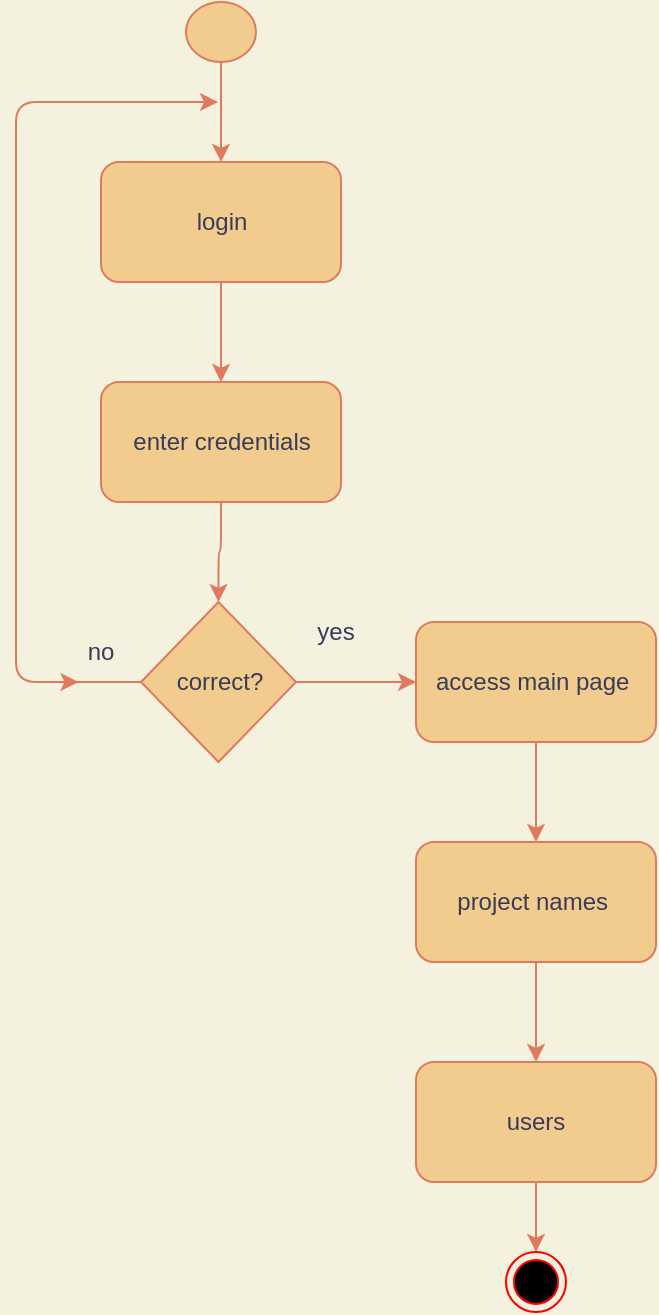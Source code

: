 <mxfile version="17.4.6" type="device"><diagram id="AeKG0RyA3BJlHwS1H0Mx" name="Page-1"><mxGraphModel dx="853" dy="482" grid="1" gridSize="10" guides="1" tooltips="1" connect="1" arrows="1" fold="1" page="1" pageScale="1" pageWidth="850" pageHeight="1100" background="#F4F1DE" math="0" shadow="0"><root><mxCell id="0"/><mxCell id="1" parent="0"/><mxCell id="9w2Cf-DXWKdfsoUghtk4-2" style="edgeStyle=orthogonalEdgeStyle;curved=0;rounded=1;sketch=0;orthogonalLoop=1;jettySize=auto;html=1;fontColor=#393C56;strokeColor=#E07A5F;fillColor=#F2CC8F;" edge="1" parent="1" source="9w2Cf-DXWKdfsoUghtk4-1" target="9w2Cf-DXWKdfsoUghtk4-3"><mxGeometry relative="1" as="geometry"><mxPoint x="382.5" y="430" as="targetPoint"/></mxGeometry></mxCell><mxCell id="9w2Cf-DXWKdfsoUghtk4-1" value="" style="verticalLabelPosition=bottom;verticalAlign=top;html=1;shape=mxgraph.flowchart.on-page_reference;rounded=0;sketch=0;fontColor=#393C56;strokeColor=#E07A5F;fillColor=#F2CC8F;" vertex="1" parent="1"><mxGeometry x="365" y="350" width="35" height="30" as="geometry"/></mxCell><mxCell id="9w2Cf-DXWKdfsoUghtk4-4" style="edgeStyle=orthogonalEdgeStyle;curved=0;rounded=1;sketch=0;orthogonalLoop=1;jettySize=auto;html=1;fontColor=#393C56;strokeColor=#E07A5F;fillColor=#F2CC8F;" edge="1" parent="1" source="9w2Cf-DXWKdfsoUghtk4-3"><mxGeometry relative="1" as="geometry"><mxPoint x="382.5" y="540" as="targetPoint"/></mxGeometry></mxCell><mxCell id="9w2Cf-DXWKdfsoUghtk4-3" value="login" style="rounded=1;whiteSpace=wrap;html=1;sketch=0;fontColor=#393C56;strokeColor=#E07A5F;fillColor=#F2CC8F;" vertex="1" parent="1"><mxGeometry x="322.5" y="430" width="120" height="60" as="geometry"/></mxCell><mxCell id="9w2Cf-DXWKdfsoUghtk4-6" style="edgeStyle=orthogonalEdgeStyle;curved=0;rounded=1;sketch=0;orthogonalLoop=1;jettySize=auto;html=1;fontColor=#393C56;strokeColor=#E07A5F;fillColor=#F2CC8F;" edge="1" parent="1" source="9w2Cf-DXWKdfsoUghtk4-5" target="9w2Cf-DXWKdfsoUghtk4-7"><mxGeometry relative="1" as="geometry"><mxPoint x="382.5" y="660" as="targetPoint"/></mxGeometry></mxCell><mxCell id="9w2Cf-DXWKdfsoUghtk4-5" value="enter credentials" style="rounded=1;whiteSpace=wrap;html=1;sketch=0;fontColor=#393C56;strokeColor=#E07A5F;fillColor=#F2CC8F;" vertex="1" parent="1"><mxGeometry x="322.5" y="540" width="120" height="60" as="geometry"/></mxCell><mxCell id="9w2Cf-DXWKdfsoUghtk4-8" style="edgeStyle=orthogonalEdgeStyle;curved=0;rounded=1;sketch=0;orthogonalLoop=1;jettySize=auto;html=1;fontColor=#393C56;strokeColor=#E07A5F;fillColor=#F2CC8F;" edge="1" parent="1" source="9w2Cf-DXWKdfsoUghtk4-7" target="9w2Cf-DXWKdfsoUghtk4-11"><mxGeometry relative="1" as="geometry"><mxPoint x="490" y="690" as="targetPoint"/></mxGeometry></mxCell><mxCell id="9w2Cf-DXWKdfsoUghtk4-9" style="edgeStyle=orthogonalEdgeStyle;curved=0;rounded=1;sketch=0;orthogonalLoop=1;jettySize=auto;html=1;fontColor=#393C56;strokeColor=#E07A5F;fillColor=#F2CC8F;" edge="1" parent="1" source="9w2Cf-DXWKdfsoUghtk4-7"><mxGeometry relative="1" as="geometry"><mxPoint x="381" y="400" as="targetPoint"/><Array as="points"><mxPoint x="280" y="690"/><mxPoint x="280" y="400"/></Array></mxGeometry></mxCell><mxCell id="9w2Cf-DXWKdfsoUghtk4-7" value="correct?" style="rhombus;whiteSpace=wrap;html=1;rounded=0;sketch=0;fontColor=#393C56;strokeColor=#E07A5F;fillColor=#F2CC8F;" vertex="1" parent="1"><mxGeometry x="342.5" y="650" width="77.5" height="80" as="geometry"/></mxCell><mxCell id="9w2Cf-DXWKdfsoUghtk4-15" style="edgeStyle=orthogonalEdgeStyle;curved=0;rounded=1;sketch=0;orthogonalLoop=1;jettySize=auto;html=1;fontColor=#393C56;strokeColor=#E07A5F;fillColor=#F2CC8F;" edge="1" parent="1" source="9w2Cf-DXWKdfsoUghtk4-11" target="9w2Cf-DXWKdfsoUghtk4-16"><mxGeometry relative="1" as="geometry"><mxPoint x="540" y="770" as="targetPoint"/></mxGeometry></mxCell><mxCell id="9w2Cf-DXWKdfsoUghtk4-11" value="access main page&amp;nbsp;" style="rounded=1;whiteSpace=wrap;html=1;sketch=0;fontColor=#393C56;strokeColor=#E07A5F;fillColor=#F2CC8F;" vertex="1" parent="1"><mxGeometry x="480" y="660" width="120" height="60" as="geometry"/></mxCell><mxCell id="9w2Cf-DXWKdfsoUghtk4-12" value="no" style="text;html=1;strokeColor=none;fillColor=none;align=center;verticalAlign=middle;whiteSpace=wrap;rounded=0;sketch=0;fontColor=#393C56;" vertex="1" parent="1"><mxGeometry x="300" y="660" width="45" height="30" as="geometry"/></mxCell><mxCell id="9w2Cf-DXWKdfsoUghtk4-13" value="yes" style="text;html=1;strokeColor=none;fillColor=none;align=center;verticalAlign=middle;whiteSpace=wrap;rounded=0;sketch=0;fontColor=#393C56;" vertex="1" parent="1"><mxGeometry x="410" y="650" width="60" height="30" as="geometry"/></mxCell><mxCell id="9w2Cf-DXWKdfsoUghtk4-14" style="edgeStyle=orthogonalEdgeStyle;curved=0;rounded=1;sketch=0;orthogonalLoop=1;jettySize=auto;html=1;exitX=0;exitY=1;exitDx=0;exitDy=0;entryX=0.25;entryY=1;entryDx=0;entryDy=0;fontColor=#393C56;strokeColor=#E07A5F;fillColor=#F2CC8F;" edge="1" parent="1" source="9w2Cf-DXWKdfsoUghtk4-12" target="9w2Cf-DXWKdfsoUghtk4-12"><mxGeometry relative="1" as="geometry"/></mxCell><mxCell id="9w2Cf-DXWKdfsoUghtk4-21" value="" style="edgeStyle=orthogonalEdgeStyle;curved=0;rounded=1;sketch=0;orthogonalLoop=1;jettySize=auto;html=1;fontColor=#393C56;strokeColor=#E07A5F;fillColor=#F2CC8F;" edge="1" parent="1" source="9w2Cf-DXWKdfsoUghtk4-16" target="9w2Cf-DXWKdfsoUghtk4-20"><mxGeometry relative="1" as="geometry"/></mxCell><mxCell id="9w2Cf-DXWKdfsoUghtk4-16" value="project names&amp;nbsp;" style="rounded=1;whiteSpace=wrap;html=1;sketch=0;fontColor=#393C56;strokeColor=#E07A5F;fillColor=#F2CC8F;" vertex="1" parent="1"><mxGeometry x="480" y="770" width="120" height="60" as="geometry"/></mxCell><mxCell id="9w2Cf-DXWKdfsoUghtk4-22" style="edgeStyle=orthogonalEdgeStyle;curved=0;rounded=1;sketch=0;orthogonalLoop=1;jettySize=auto;html=1;fontColor=#393C56;strokeColor=#E07A5F;fillColor=#F2CC8F;" edge="1" parent="1" source="9w2Cf-DXWKdfsoUghtk4-20" target="9w2Cf-DXWKdfsoUghtk4-23"><mxGeometry relative="1" as="geometry"><mxPoint x="540" y="990" as="targetPoint"/></mxGeometry></mxCell><mxCell id="9w2Cf-DXWKdfsoUghtk4-20" value="users" style="whiteSpace=wrap;html=1;fillColor=#F2CC8F;strokeColor=#E07A5F;fontColor=#393C56;rounded=1;sketch=0;" vertex="1" parent="1"><mxGeometry x="480" y="880" width="120" height="60" as="geometry"/></mxCell><mxCell id="9w2Cf-DXWKdfsoUghtk4-23" value="" style="ellipse;html=1;shape=endState;fillColor=#000000;strokeColor=#ff0000;rounded=0;sketch=0;fontColor=#393C56;" vertex="1" parent="1"><mxGeometry x="525" y="975" width="30" height="30" as="geometry"/></mxCell></root></mxGraphModel></diagram></mxfile>
